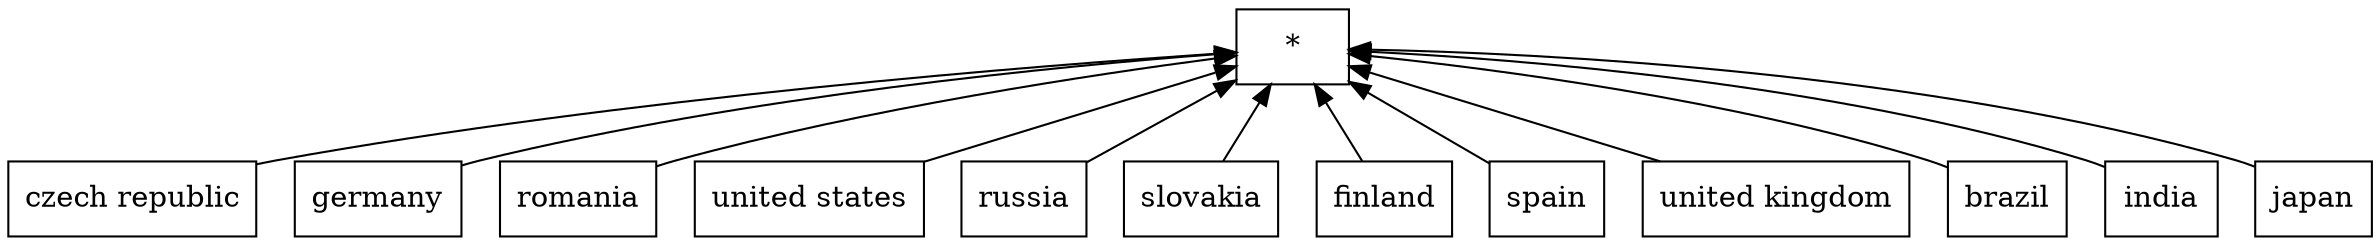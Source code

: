 digraph G { 
 rankdir=BT;
 subgraph ba { 
1 [shape=record,label="{czech republic}"];
2 [shape=record,label="{germany}"];
3 [shape=record,label="{romania}"];
4 [shape=record,label="{united states}"];
5 [shape=record,label="{russia}"];
6 [shape=record,label="{slovakia}"];
7 [shape=record,label="{finland}"];
8 [shape=record,label="{spain}"];
9 [shape=record,label="{united kingdom}"];
10 [shape=record,label="{brazil}"];
11 [shape=record,label="{india}"];
12 [shape=record,label="{japan}"];
13 [shape=record,label="{*}"];
1 -> 13
2 -> 13
3 -> 13
4 -> 13
5 -> 13
6 -> 13
7 -> 13
8 -> 13
9 -> 13
10 -> 13
11 -> 13
12 -> 13
}}